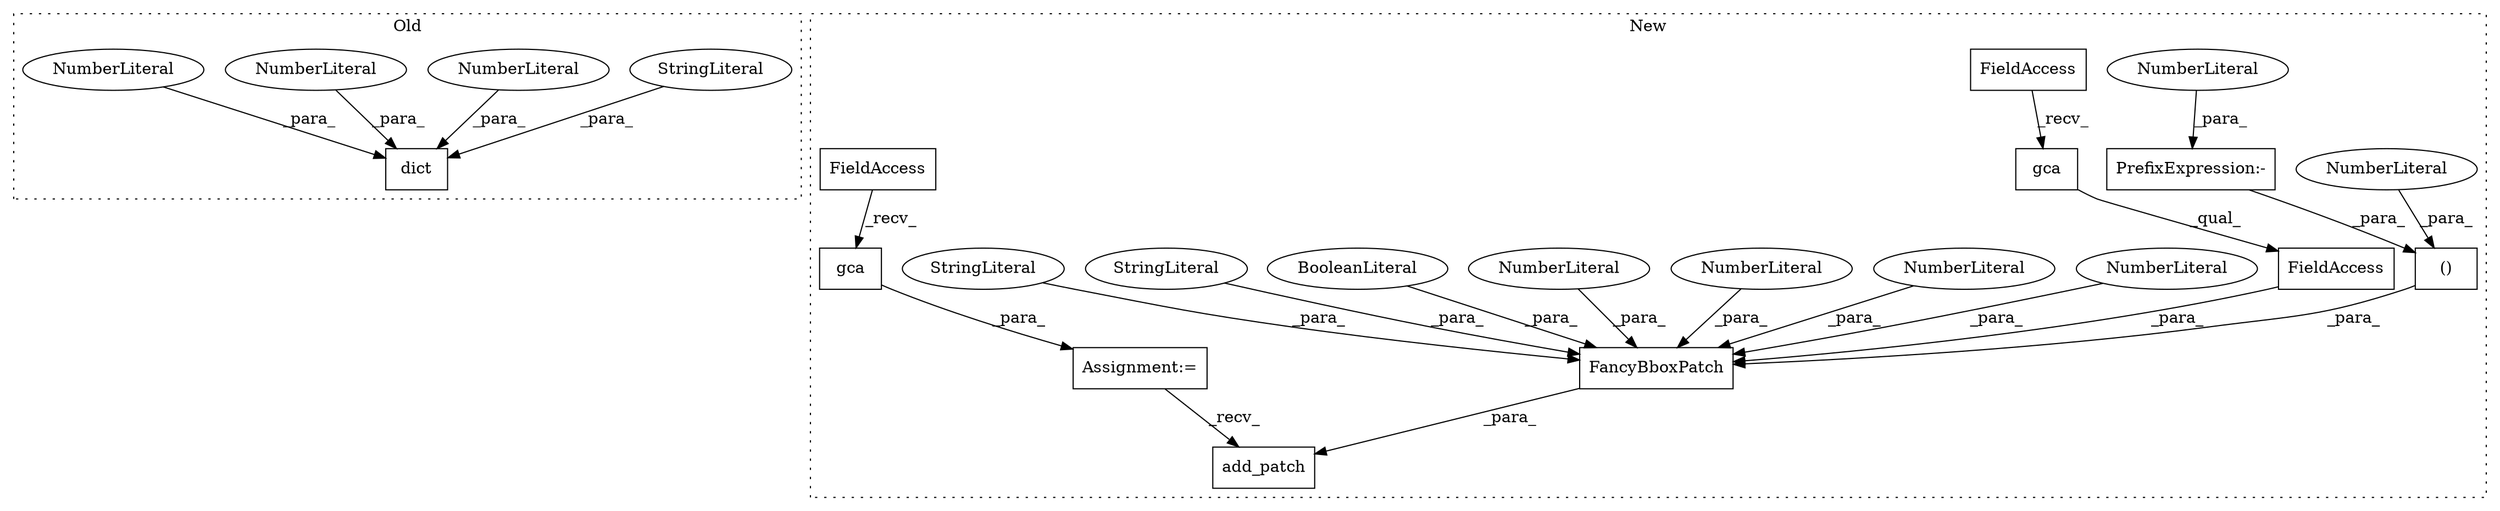 digraph G {
subgraph cluster0 {
1 [label="dict" a="32" s="893,916" l="5,1" shape="box"];
5 [label="StringLiteral" a="45" s="898" l="7" shape="ellipse"];
6 [label="NumberLiteral" a="34" s="910" l="3" shape="ellipse"];
7 [label="NumberLiteral" a="34" s="914" l="2" shape="ellipse"];
21 [label="NumberLiteral" a="34" s="906" l="3" shape="ellipse"];
label = "Old";
style="dotted";
}
subgraph cluster1 {
2 [label="add_patch" a="32" s="887,1021" l="10,1" shape="box"];
3 [label="()" a="106" s="917" l="22" shape="box"];
4 [label="NumberLiteral" a="34" s="935" l="4" shape="ellipse"];
8 [label="gca" a="32" s="873" l="5" shape="box"];
9 [label="Assignment:=" a="7" s="854" l="1" shape="box"];
10 [label="gca" a="32" s="1005" l="5" shape="box"];
11 [label="FieldAccess" a="22" s="987" l="10" shape="box"];
12 [label="FieldAccess" a="22" s="987" l="33" shape="box"];
13 [label="FancyBboxPatch" a="32" s="897,1020" l="20,1" shape="box"];
14 [label="NumberLiteral" a="34" s="946" l="5" shape="ellipse"];
15 [label="NumberLiteral" a="34" s="941" l="4" shape="ellipse"];
16 [label="NumberLiteral" a="34" s="973" l="1" shape="ellipse"];
17 [label="NumberLiteral" a="34" s="983" l="3" shape="ellipse"];
18 [label="BooleanLiteral" a="9" s="952" l="5" shape="ellipse"];
19 [label="StringLiteral" a="45" s="975" l="7" shape="ellipse"];
20 [label="StringLiteral" a="45" s="958" l="14" shape="ellipse"];
22 [label="FieldAccess" a="22" s="855" l="10" shape="box"];
23 [label="PrefixExpression:-" a="38" s="917" l="1" shape="box"];
24 [label="NumberLiteral" a="34" s="918" l="4" shape="ellipse"];
label = "New";
style="dotted";
}
3 -> 13 [label="_para_"];
4 -> 3 [label="_para_"];
5 -> 1 [label="_para_"];
6 -> 1 [label="_para_"];
7 -> 1 [label="_para_"];
8 -> 9 [label="_para_"];
9 -> 2 [label="_recv_"];
10 -> 12 [label="_qual_"];
11 -> 10 [label="_recv_"];
12 -> 13 [label="_para_"];
13 -> 2 [label="_para_"];
14 -> 13 [label="_para_"];
15 -> 13 [label="_para_"];
16 -> 13 [label="_para_"];
17 -> 13 [label="_para_"];
18 -> 13 [label="_para_"];
19 -> 13 [label="_para_"];
20 -> 13 [label="_para_"];
21 -> 1 [label="_para_"];
22 -> 8 [label="_recv_"];
23 -> 3 [label="_para_"];
24 -> 23 [label="_para_"];
}